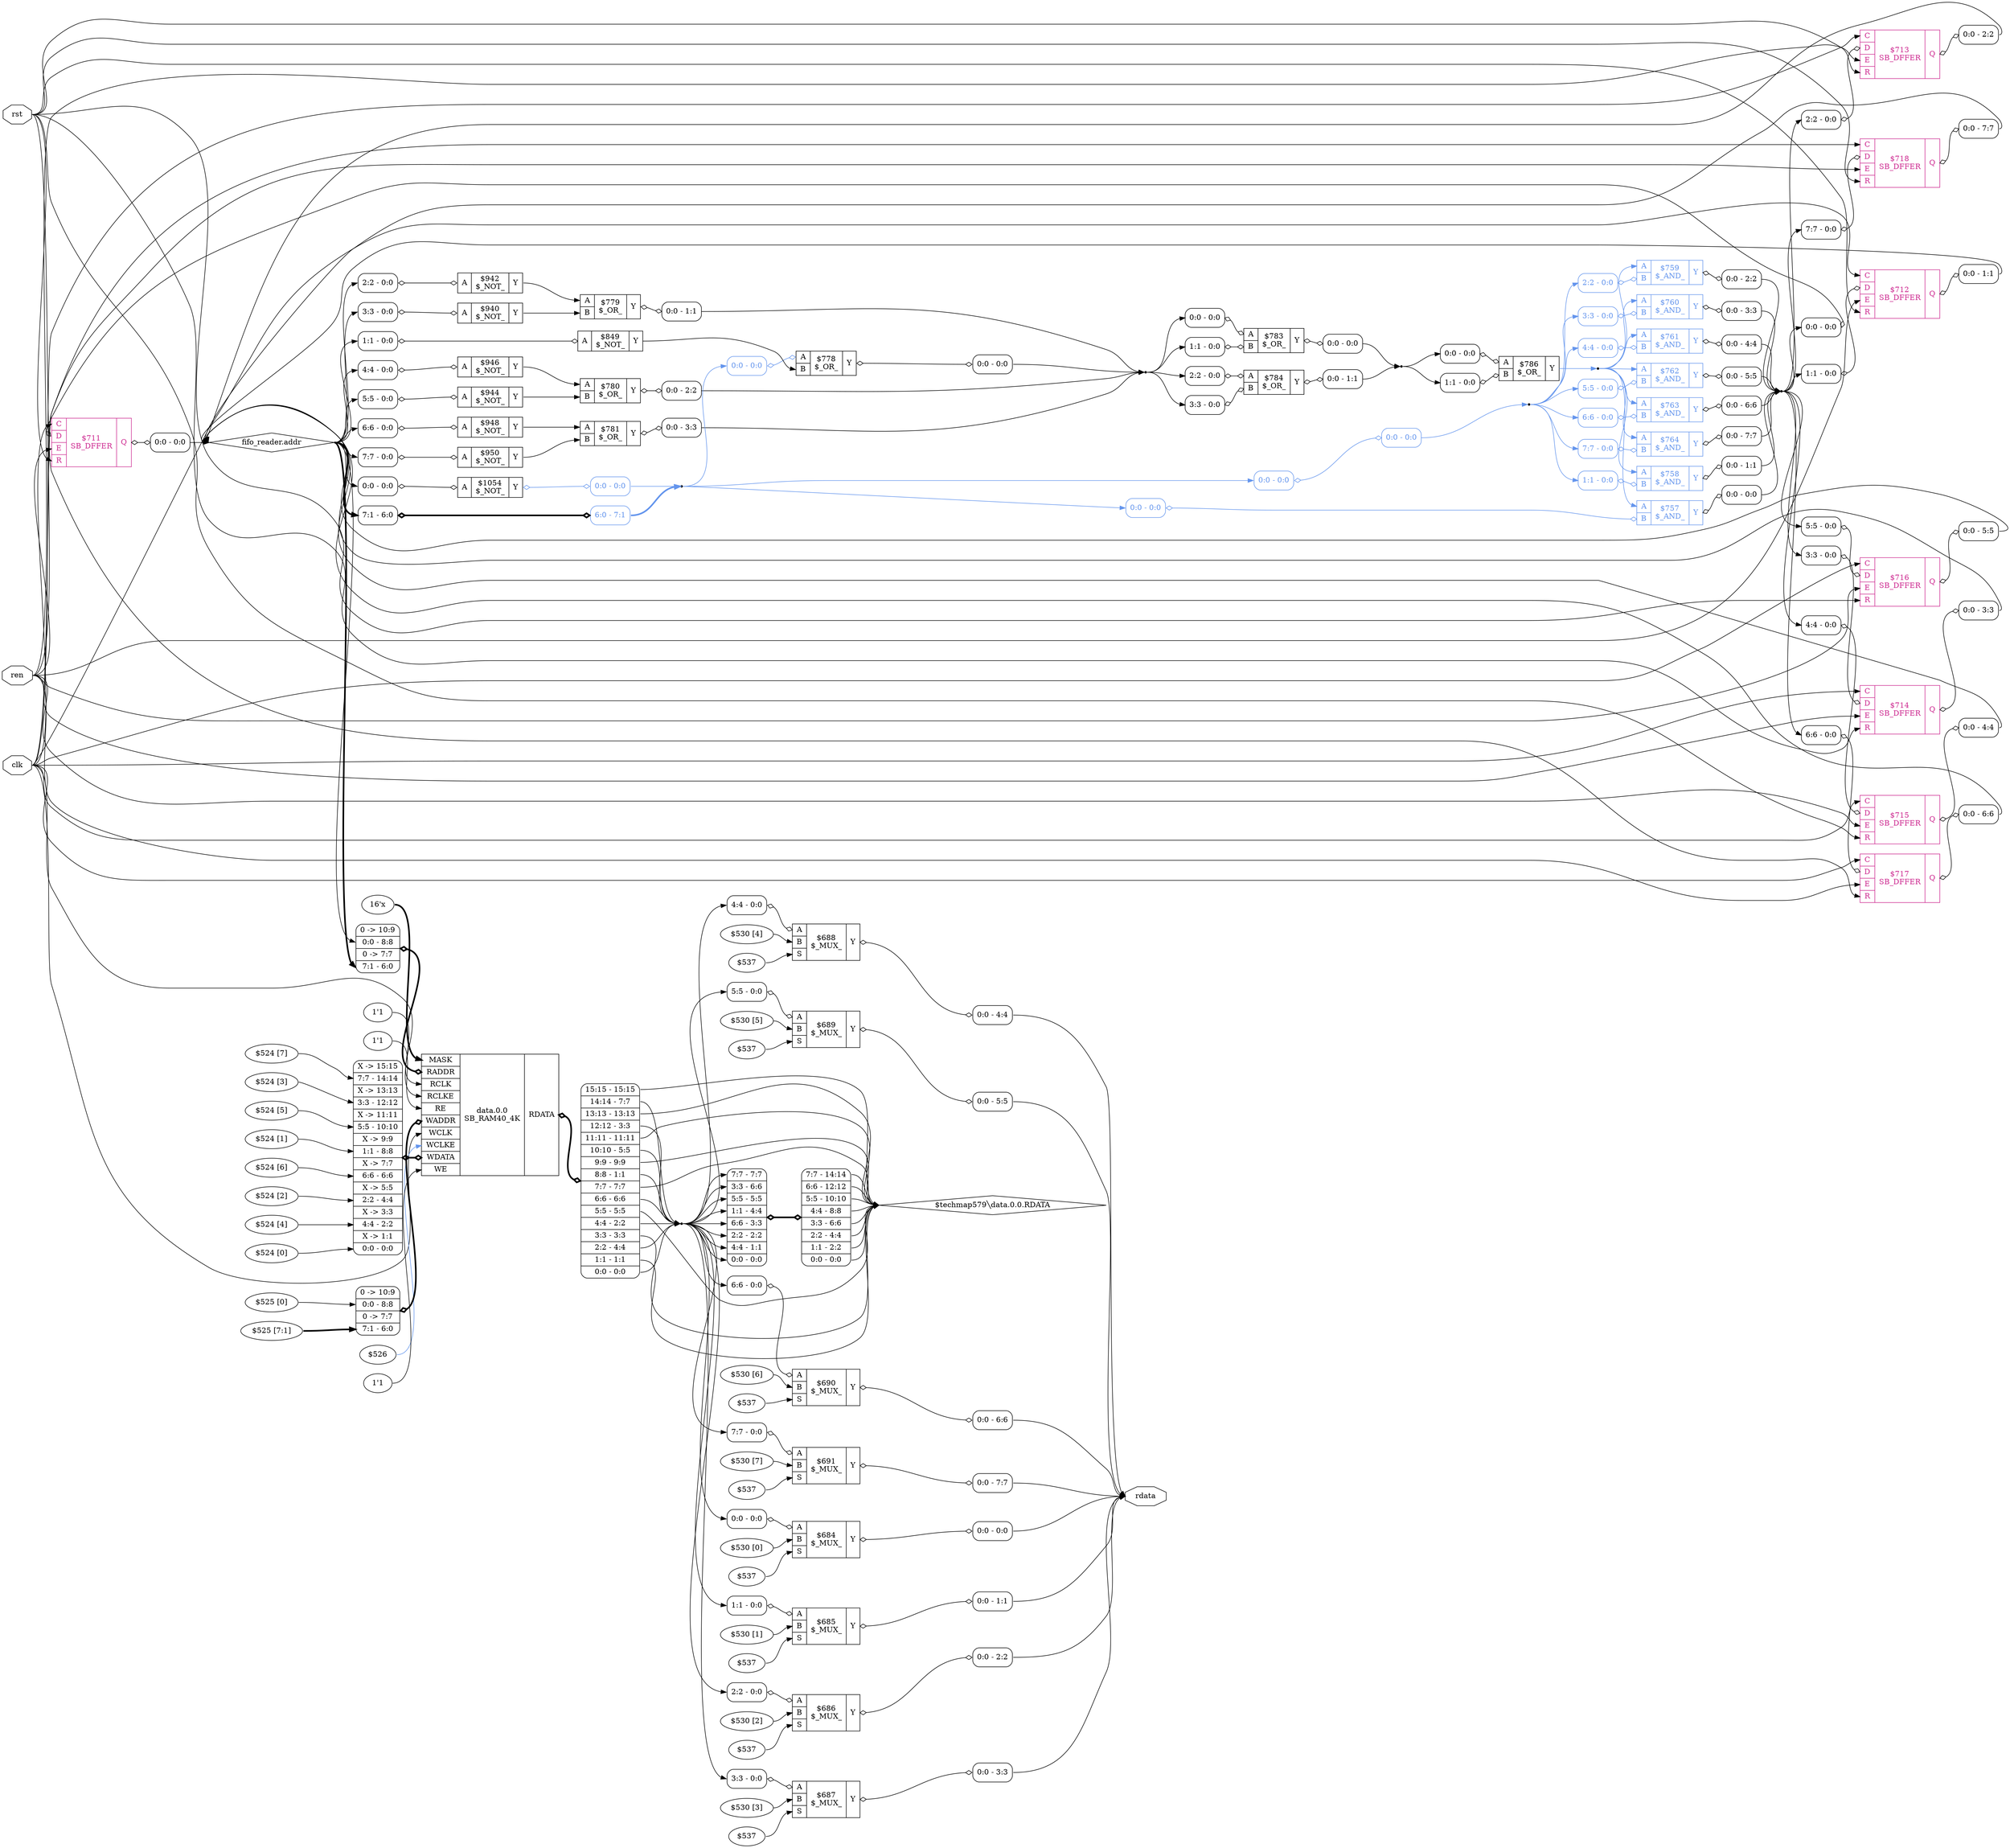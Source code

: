 digraph "fifo" {
rankdir="LR";
remincross=true;
n16 [ shape=octagon, label="clk", color="black", fontcolor="black" ];
n17 [ shape=diamond, label="fifo_reader.addr", color="black", fontcolor="black" ];
n18 [ shape=octagon, label="rdata", color="black", fontcolor="black" ];
n19 [ shape=octagon, label="ren", color="black", fontcolor="black" ];
n20 [ shape=octagon, label="rst", color="black", fontcolor="black" ];
c26 [ shape=record, label="{{<p21> C|<p22> D|<p23> E|<p24> R}|$711\nSB_DFFER|{<p25> Q}}", color="maroon3", fontcolor="maroon3" ];
x0 [ shape=record, style=rounded, label="<s0> 0:0 - 0:0 ", color="black", fontcolor="black" ];
x0:e -> c26:p22:w [arrowhead=odiamond, arrowtail=odiamond, dir=both, color="black", fontcolor="black", label=""];
x1 [ shape=record, style=rounded, label="<s0> 0:0 - 0:0 ", color="black", fontcolor="black" ];
c26:p25:e -> x1:w [arrowhead=odiamond, arrowtail=odiamond, dir=both, color="black", fontcolor="black", label=""];
c27 [ shape=record, label="{{<p21> C|<p22> D|<p23> E|<p24> R}|$712\nSB_DFFER|{<p25> Q}}", color="maroon3", fontcolor="maroon3" ];
x2 [ shape=record, style=rounded, label="<s0> 1:1 - 0:0 ", color="black", fontcolor="black" ];
x2:e -> c27:p22:w [arrowhead=odiamond, arrowtail=odiamond, dir=both, color="black", fontcolor="black", label=""];
x3 [ shape=record, style=rounded, label="<s0> 0:0 - 1:1 ", color="black", fontcolor="black" ];
c27:p25:e -> x3:w [arrowhead=odiamond, arrowtail=odiamond, dir=both, color="black", fontcolor="black", label=""];
c28 [ shape=record, label="{{<p21> C|<p22> D|<p23> E|<p24> R}|$713\nSB_DFFER|{<p25> Q}}", color="maroon3", fontcolor="maroon3" ];
x4 [ shape=record, style=rounded, label="<s0> 2:2 - 0:0 ", color="black", fontcolor="black" ];
x4:e -> c28:p22:w [arrowhead=odiamond, arrowtail=odiamond, dir=both, color="black", fontcolor="black", label=""];
x5 [ shape=record, style=rounded, label="<s0> 0:0 - 2:2 ", color="black", fontcolor="black" ];
c28:p25:e -> x5:w [arrowhead=odiamond, arrowtail=odiamond, dir=both, color="black", fontcolor="black", label=""];
c29 [ shape=record, label="{{<p21> C|<p22> D|<p23> E|<p24> R}|$714\nSB_DFFER|{<p25> Q}}", color="maroon3", fontcolor="maroon3" ];
x6 [ shape=record, style=rounded, label="<s0> 3:3 - 0:0 ", color="black", fontcolor="black" ];
x6:e -> c29:p22:w [arrowhead=odiamond, arrowtail=odiamond, dir=both, color="black", fontcolor="black", label=""];
x7 [ shape=record, style=rounded, label="<s0> 0:0 - 3:3 ", color="black", fontcolor="black" ];
c29:p25:e -> x7:w [arrowhead=odiamond, arrowtail=odiamond, dir=both, color="black", fontcolor="black", label=""];
c30 [ shape=record, label="{{<p21> C|<p22> D|<p23> E|<p24> R}|$715\nSB_DFFER|{<p25> Q}}", color="maroon3", fontcolor="maroon3" ];
x8 [ shape=record, style=rounded, label="<s0> 4:4 - 0:0 ", color="black", fontcolor="black" ];
x8:e -> c30:p22:w [arrowhead=odiamond, arrowtail=odiamond, dir=both, color="black", fontcolor="black", label=""];
x9 [ shape=record, style=rounded, label="<s0> 0:0 - 4:4 ", color="black", fontcolor="black" ];
c30:p25:e -> x9:w [arrowhead=odiamond, arrowtail=odiamond, dir=both, color="black", fontcolor="black", label=""];
c31 [ shape=record, label="{{<p21> C|<p22> D|<p23> E|<p24> R}|$716\nSB_DFFER|{<p25> Q}}", color="maroon3", fontcolor="maroon3" ];
x10 [ shape=record, style=rounded, label="<s0> 5:5 - 0:0 ", color="black", fontcolor="black" ];
x10:e -> c31:p22:w [arrowhead=odiamond, arrowtail=odiamond, dir=both, color="black", fontcolor="black", label=""];
x11 [ shape=record, style=rounded, label="<s0> 0:0 - 5:5 ", color="black", fontcolor="black" ];
c31:p25:e -> x11:w [arrowhead=odiamond, arrowtail=odiamond, dir=both, color="black", fontcolor="black", label=""];
c32 [ shape=record, label="{{<p21> C|<p22> D|<p23> E|<p24> R}|$717\nSB_DFFER|{<p25> Q}}", color="maroon3", fontcolor="maroon3" ];
x12 [ shape=record, style=rounded, label="<s0> 6:6 - 0:0 ", color="black", fontcolor="black" ];
x12:e -> c32:p22:w [arrowhead=odiamond, arrowtail=odiamond, dir=both, color="black", fontcolor="black", label=""];
x13 [ shape=record, style=rounded, label="<s0> 0:0 - 6:6 ", color="black", fontcolor="black" ];
c32:p25:e -> x13:w [arrowhead=odiamond, arrowtail=odiamond, dir=both, color="black", fontcolor="black", label=""];
c33 [ shape=record, label="{{<p21> C|<p22> D|<p23> E|<p24> R}|$718\nSB_DFFER|{<p25> Q}}", color="maroon3", fontcolor="maroon3" ];
x14 [ shape=record, style=rounded, label="<s0> 7:7 - 0:0 ", color="black", fontcolor="black" ];
x14:e -> c33:p22:w [arrowhead=odiamond, arrowtail=odiamond, dir=both, color="black", fontcolor="black", label=""];
x15 [ shape=record, style=rounded, label="<s0> 0:0 - 7:7 ", color="black", fontcolor="black" ];
c33:p25:e -> x15:w [arrowhead=odiamond, arrowtail=odiamond, dir=both, color="black", fontcolor="black", label=""];
c36 [ shape=record, label="{{<p34> A}|$940\n$_NOT_|{<p35> Y}}",  ];
x16 [ shape=record, style=rounded, label="<s0> 3:3 - 0:0 ", color="black", fontcolor="black" ];
x16:e -> c36:p34:w [arrowhead=odiamond, arrowtail=odiamond, dir=both, color="black", fontcolor="black", label=""];
c37 [ shape=record, label="{{<p34> A}|$942\n$_NOT_|{<p35> Y}}",  ];
x17 [ shape=record, style=rounded, label="<s0> 2:2 - 0:0 ", color="black", fontcolor="black" ];
x17:e -> c37:p34:w [arrowhead=odiamond, arrowtail=odiamond, dir=both, color="black", fontcolor="black", label=""];
c38 [ shape=record, label="{{<p34> A}|$944\n$_NOT_|{<p35> Y}}",  ];
x18 [ shape=record, style=rounded, label="<s0> 5:5 - 0:0 ", color="black", fontcolor="black" ];
x18:e -> c38:p34:w [arrowhead=odiamond, arrowtail=odiamond, dir=both, color="black", fontcolor="black", label=""];
c39 [ shape=record, label="{{<p34> A}|$946\n$_NOT_|{<p35> Y}}",  ];
x19 [ shape=record, style=rounded, label="<s0> 4:4 - 0:0 ", color="black", fontcolor="black" ];
x19:e -> c39:p34:w [arrowhead=odiamond, arrowtail=odiamond, dir=both, color="black", fontcolor="black", label=""];
c40 [ shape=record, label="{{<p34> A}|$948\n$_NOT_|{<p35> Y}}",  ];
x20 [ shape=record, style=rounded, label="<s0> 6:6 - 0:0 ", color="black", fontcolor="black" ];
x20:e -> c40:p34:w [arrowhead=odiamond, arrowtail=odiamond, dir=both, color="black", fontcolor="black", label=""];
c41 [ shape=record, label="{{<p34> A}|$950\n$_NOT_|{<p35> Y}}",  ];
x21 [ shape=record, style=rounded, label="<s0> 7:7 - 0:0 ", color="black", fontcolor="black" ];
x21:e -> c41:p34:w [arrowhead=odiamond, arrowtail=odiamond, dir=both, color="black", fontcolor="black", label=""];
c43 [ shape=record, label="{{<p34> A|<p42> B}|$778\n$_OR_|{<p35> Y}}",  ];
x22 [ shape=record, style=rounded, label="<s0> 0:0 - 0:0 ", color="cornflowerblue", fontcolor="cornflowerblue" ];
x22:e -> c43:p34:w [arrowhead=odiamond, arrowtail=odiamond, dir=both, color="cornflowerblue", fontcolor="cornflowerblue", label=""];
x23 [ shape=record, style=rounded, label="<s0> 0:0 - 0:0 ", color="black", fontcolor="black" ];
c43:p35:e -> x23:w [arrowhead=odiamond, arrowtail=odiamond, dir=both, color="black", fontcolor="black", label=""];
c44 [ shape=record, label="{{<p34> A|<p42> B}|$779\n$_OR_|{<p35> Y}}",  ];
x24 [ shape=record, style=rounded, label="<s0> 0:0 - 1:1 ", color="black", fontcolor="black" ];
c44:p35:e -> x24:w [arrowhead=odiamond, arrowtail=odiamond, dir=both, color="black", fontcolor="black", label=""];
c45 [ shape=record, label="{{<p34> A|<p42> B}|$780\n$_OR_|{<p35> Y}}",  ];
x25 [ shape=record, style=rounded, label="<s0> 0:0 - 2:2 ", color="black", fontcolor="black" ];
c45:p35:e -> x25:w [arrowhead=odiamond, arrowtail=odiamond, dir=both, color="black", fontcolor="black", label=""];
c46 [ shape=record, label="{{<p34> A|<p42> B}|$781\n$_OR_|{<p35> Y}}",  ];
x26 [ shape=record, style=rounded, label="<s0> 0:0 - 3:3 ", color="black", fontcolor="black" ];
c46:p35:e -> x26:w [arrowhead=odiamond, arrowtail=odiamond, dir=both, color="black", fontcolor="black", label=""];
c47 [ shape=record, label="{{<p34> A|<p42> B}|$783\n$_OR_|{<p35> Y}}",  ];
x27 [ shape=record, style=rounded, label="<s0> 0:0 - 0:0 ", color="black", fontcolor="black" ];
x27:e -> c47:p34:w [arrowhead=odiamond, arrowtail=odiamond, dir=both, color="black", fontcolor="black", label=""];
x28 [ shape=record, style=rounded, label="<s0> 1:1 - 0:0 ", color="black", fontcolor="black" ];
x28:e -> c47:p42:w [arrowhead=odiamond, arrowtail=odiamond, dir=both, color="black", fontcolor="black", label=""];
x29 [ shape=record, style=rounded, label="<s0> 0:0 - 0:0 ", color="black", fontcolor="black" ];
c47:p35:e -> x29:w [arrowhead=odiamond, arrowtail=odiamond, dir=both, color="black", fontcolor="black", label=""];
c48 [ shape=record, label="{{<p34> A|<p42> B}|$784\n$_OR_|{<p35> Y}}",  ];
x30 [ shape=record, style=rounded, label="<s0> 2:2 - 0:0 ", color="black", fontcolor="black" ];
x30:e -> c48:p34:w [arrowhead=odiamond, arrowtail=odiamond, dir=both, color="black", fontcolor="black", label=""];
x31 [ shape=record, style=rounded, label="<s0> 3:3 - 0:0 ", color="black", fontcolor="black" ];
x31:e -> c48:p42:w [arrowhead=odiamond, arrowtail=odiamond, dir=both, color="black", fontcolor="black", label=""];
x32 [ shape=record, style=rounded, label="<s0> 0:0 - 1:1 ", color="black", fontcolor="black" ];
c48:p35:e -> x32:w [arrowhead=odiamond, arrowtail=odiamond, dir=both, color="black", fontcolor="black", label=""];
c49 [ shape=record, label="{{<p34> A|<p42> B}|$786\n$_OR_|{<p35> Y}}",  ];
x33 [ shape=record, style=rounded, label="<s0> 0:0 - 0:0 ", color="black", fontcolor="black" ];
x33:e -> c49:p34:w [arrowhead=odiamond, arrowtail=odiamond, dir=both, color="black", fontcolor="black", label=""];
x34 [ shape=record, style=rounded, label="<s0> 1:1 - 0:0 ", color="black", fontcolor="black" ];
x34:e -> c49:p42:w [arrowhead=odiamond, arrowtail=odiamond, dir=both, color="black", fontcolor="black", label=""];
v36 [ label="$530 [0]" ];
v37 [ label="$537" ];
c51 [ shape=record, label="{{<p34> A|<p42> B|<p50> S}|$684\n$_MUX_|{<p35> Y}}",  ];
x35 [ shape=record, style=rounded, label="<s0> 0:0 - 0:0 ", color="black", fontcolor="black" ];
x35:e -> c51:p34:w [arrowhead=odiamond, arrowtail=odiamond, dir=both, color="black", fontcolor="black", label=""];
x38 [ shape=record, style=rounded, label="<s0> 0:0 - 0:0 ", color="black", fontcolor="black" ];
c51:p35:e -> x38:w [arrowhead=odiamond, arrowtail=odiamond, dir=both, color="black", fontcolor="black", label=""];
v40 [ label="$530 [1]" ];
v41 [ label="$537" ];
c52 [ shape=record, label="{{<p34> A|<p42> B|<p50> S}|$685\n$_MUX_|{<p35> Y}}",  ];
x39 [ shape=record, style=rounded, label="<s0> 1:1 - 0:0 ", color="black", fontcolor="black" ];
x39:e -> c52:p34:w [arrowhead=odiamond, arrowtail=odiamond, dir=both, color="black", fontcolor="black", label=""];
x42 [ shape=record, style=rounded, label="<s0> 0:0 - 1:1 ", color="black", fontcolor="black" ];
c52:p35:e -> x42:w [arrowhead=odiamond, arrowtail=odiamond, dir=both, color="black", fontcolor="black", label=""];
v44 [ label="$530 [2]" ];
v45 [ label="$537" ];
c53 [ shape=record, label="{{<p34> A|<p42> B|<p50> S}|$686\n$_MUX_|{<p35> Y}}",  ];
x43 [ shape=record, style=rounded, label="<s0> 2:2 - 0:0 ", color="black", fontcolor="black" ];
x43:e -> c53:p34:w [arrowhead=odiamond, arrowtail=odiamond, dir=both, color="black", fontcolor="black", label=""];
x46 [ shape=record, style=rounded, label="<s0> 0:0 - 2:2 ", color="black", fontcolor="black" ];
c53:p35:e -> x46:w [arrowhead=odiamond, arrowtail=odiamond, dir=both, color="black", fontcolor="black", label=""];
v48 [ label="$530 [3]" ];
v49 [ label="$537" ];
c54 [ shape=record, label="{{<p34> A|<p42> B|<p50> S}|$687\n$_MUX_|{<p35> Y}}",  ];
x47 [ shape=record, style=rounded, label="<s0> 3:3 - 0:0 ", color="black", fontcolor="black" ];
x47:e -> c54:p34:w [arrowhead=odiamond, arrowtail=odiamond, dir=both, color="black", fontcolor="black", label=""];
x50 [ shape=record, style=rounded, label="<s0> 0:0 - 3:3 ", color="black", fontcolor="black" ];
c54:p35:e -> x50:w [arrowhead=odiamond, arrowtail=odiamond, dir=both, color="black", fontcolor="black", label=""];
v52 [ label="$530 [4]" ];
v53 [ label="$537" ];
c55 [ shape=record, label="{{<p34> A|<p42> B|<p50> S}|$688\n$_MUX_|{<p35> Y}}",  ];
x51 [ shape=record, style=rounded, label="<s0> 4:4 - 0:0 ", color="black", fontcolor="black" ];
x51:e -> c55:p34:w [arrowhead=odiamond, arrowtail=odiamond, dir=both, color="black", fontcolor="black", label=""];
x54 [ shape=record, style=rounded, label="<s0> 0:0 - 4:4 ", color="black", fontcolor="black" ];
c55:p35:e -> x54:w [arrowhead=odiamond, arrowtail=odiamond, dir=both, color="black", fontcolor="black", label=""];
v56 [ label="$530 [5]" ];
v57 [ label="$537" ];
c56 [ shape=record, label="{{<p34> A|<p42> B|<p50> S}|$689\n$_MUX_|{<p35> Y}}",  ];
x55 [ shape=record, style=rounded, label="<s0> 5:5 - 0:0 ", color="black", fontcolor="black" ];
x55:e -> c56:p34:w [arrowhead=odiamond, arrowtail=odiamond, dir=both, color="black", fontcolor="black", label=""];
x58 [ shape=record, style=rounded, label="<s0> 0:0 - 5:5 ", color="black", fontcolor="black" ];
c56:p35:e -> x58:w [arrowhead=odiamond, arrowtail=odiamond, dir=both, color="black", fontcolor="black", label=""];
v60 [ label="$530 [6]" ];
v61 [ label="$537" ];
c57 [ shape=record, label="{{<p34> A|<p42> B|<p50> S}|$690\n$_MUX_|{<p35> Y}}",  ];
x59 [ shape=record, style=rounded, label="<s0> 6:6 - 0:0 ", color="black", fontcolor="black" ];
x59:e -> c57:p34:w [arrowhead=odiamond, arrowtail=odiamond, dir=both, color="black", fontcolor="black", label=""];
x62 [ shape=record, style=rounded, label="<s0> 0:0 - 6:6 ", color="black", fontcolor="black" ];
c57:p35:e -> x62:w [arrowhead=odiamond, arrowtail=odiamond, dir=both, color="black", fontcolor="black", label=""];
v64 [ label="$530 [7]" ];
v65 [ label="$537" ];
c58 [ shape=record, label="{{<p34> A|<p42> B|<p50> S}|$691\n$_MUX_|{<p35> Y}}",  ];
x63 [ shape=record, style=rounded, label="<s0> 7:7 - 0:0 ", color="black", fontcolor="black" ];
x63:e -> c58:p34:w [arrowhead=odiamond, arrowtail=odiamond, dir=both, color="black", fontcolor="black", label=""];
x66 [ shape=record, style=rounded, label="<s0> 0:0 - 7:7 ", color="black", fontcolor="black" ];
c58:p35:e -> x66:w [arrowhead=odiamond, arrowtail=odiamond, dir=both, color="black", fontcolor="black", label=""];
c59 [ shape=record, label="{{<p34> A|<p42> B}|$757\n$_AND_|{<p35> Y}}", color="cornflowerblue", fontcolor="cornflowerblue" ];
x67 [ shape=record, style=rounded, label="<s0> 0:0 - 0:0 ", color="cornflowerblue", fontcolor="cornflowerblue" ];
x67:e -> c59:p42:w [arrowhead=odiamond, arrowtail=odiamond, dir=both, color="cornflowerblue", fontcolor="cornflowerblue", label=""];
x68 [ shape=record, style=rounded, label="<s0> 0:0 - 0:0 ", color="black", fontcolor="black" ];
c59:p35:e -> x68:w [arrowhead=odiamond, arrowtail=odiamond, dir=both, color="black", fontcolor="black", label=""];
c60 [ shape=record, label="{{<p34> A|<p42> B}|$758\n$_AND_|{<p35> Y}}", color="cornflowerblue", fontcolor="cornflowerblue" ];
x69 [ shape=record, style=rounded, label="<s0> 1:1 - 0:0 ", color="cornflowerblue", fontcolor="cornflowerblue" ];
x69:e -> c60:p42:w [arrowhead=odiamond, arrowtail=odiamond, dir=both, color="cornflowerblue", fontcolor="cornflowerblue", label=""];
x70 [ shape=record, style=rounded, label="<s0> 0:0 - 1:1 ", color="black", fontcolor="black" ];
c60:p35:e -> x70:w [arrowhead=odiamond, arrowtail=odiamond, dir=both, color="black", fontcolor="black", label=""];
c61 [ shape=record, label="{{<p34> A|<p42> B}|$759\n$_AND_|{<p35> Y}}", color="cornflowerblue", fontcolor="cornflowerblue" ];
x71 [ shape=record, style=rounded, label="<s0> 2:2 - 0:0 ", color="cornflowerblue", fontcolor="cornflowerblue" ];
x71:e -> c61:p42:w [arrowhead=odiamond, arrowtail=odiamond, dir=both, color="cornflowerblue", fontcolor="cornflowerblue", label=""];
x72 [ shape=record, style=rounded, label="<s0> 0:0 - 2:2 ", color="black", fontcolor="black" ];
c61:p35:e -> x72:w [arrowhead=odiamond, arrowtail=odiamond, dir=both, color="black", fontcolor="black", label=""];
c62 [ shape=record, label="{{<p34> A|<p42> B}|$760\n$_AND_|{<p35> Y}}", color="cornflowerblue", fontcolor="cornflowerblue" ];
x73 [ shape=record, style=rounded, label="<s0> 3:3 - 0:0 ", color="cornflowerblue", fontcolor="cornflowerblue" ];
x73:e -> c62:p42:w [arrowhead=odiamond, arrowtail=odiamond, dir=both, color="cornflowerblue", fontcolor="cornflowerblue", label=""];
x74 [ shape=record, style=rounded, label="<s0> 0:0 - 3:3 ", color="black", fontcolor="black" ];
c62:p35:e -> x74:w [arrowhead=odiamond, arrowtail=odiamond, dir=both, color="black", fontcolor="black", label=""];
c63 [ shape=record, label="{{<p34> A|<p42> B}|$761\n$_AND_|{<p35> Y}}", color="cornflowerblue", fontcolor="cornflowerblue" ];
x75 [ shape=record, style=rounded, label="<s0> 4:4 - 0:0 ", color="cornflowerblue", fontcolor="cornflowerblue" ];
x75:e -> c63:p42:w [arrowhead=odiamond, arrowtail=odiamond, dir=both, color="cornflowerblue", fontcolor="cornflowerblue", label=""];
x76 [ shape=record, style=rounded, label="<s0> 0:0 - 4:4 ", color="black", fontcolor="black" ];
c63:p35:e -> x76:w [arrowhead=odiamond, arrowtail=odiamond, dir=both, color="black", fontcolor="black", label=""];
c64 [ shape=record, label="{{<p34> A|<p42> B}|$762\n$_AND_|{<p35> Y}}", color="cornflowerblue", fontcolor="cornflowerblue" ];
x77 [ shape=record, style=rounded, label="<s0> 5:5 - 0:0 ", color="cornflowerblue", fontcolor="cornflowerblue" ];
x77:e -> c64:p42:w [arrowhead=odiamond, arrowtail=odiamond, dir=both, color="cornflowerblue", fontcolor="cornflowerblue", label=""];
x78 [ shape=record, style=rounded, label="<s0> 0:0 - 5:5 ", color="black", fontcolor="black" ];
c64:p35:e -> x78:w [arrowhead=odiamond, arrowtail=odiamond, dir=both, color="black", fontcolor="black", label=""];
c65 [ shape=record, label="{{<p34> A|<p42> B}|$763\n$_AND_|{<p35> Y}}", color="cornflowerblue", fontcolor="cornflowerblue" ];
x79 [ shape=record, style=rounded, label="<s0> 6:6 - 0:0 ", color="cornflowerblue", fontcolor="cornflowerblue" ];
x79:e -> c65:p42:w [arrowhead=odiamond, arrowtail=odiamond, dir=both, color="cornflowerblue", fontcolor="cornflowerblue", label=""];
x80 [ shape=record, style=rounded, label="<s0> 0:0 - 6:6 ", color="black", fontcolor="black" ];
c65:p35:e -> x80:w [arrowhead=odiamond, arrowtail=odiamond, dir=both, color="black", fontcolor="black", label=""];
c66 [ shape=record, label="{{<p34> A|<p42> B}|$764\n$_AND_|{<p35> Y}}", color="cornflowerblue", fontcolor="cornflowerblue" ];
x81 [ shape=record, style=rounded, label="<s0> 7:7 - 0:0 ", color="cornflowerblue", fontcolor="cornflowerblue" ];
x81:e -> c66:p42:w [arrowhead=odiamond, arrowtail=odiamond, dir=both, color="cornflowerblue", fontcolor="cornflowerblue", label=""];
x82 [ shape=record, style=rounded, label="<s0> 0:0 - 7:7 ", color="black", fontcolor="black" ];
c66:p35:e -> x82:w [arrowhead=odiamond, arrowtail=odiamond, dir=both, color="black", fontcolor="black", label=""];
c67 [ shape=record, label="{{<p34> A}|$1054\n$_NOT_|{<p35> Y}}",  ];
x83 [ shape=record, style=rounded, label="<s0> 0:0 - 0:0 ", color="black", fontcolor="black" ];
x83:e -> c67:p34:w [arrowhead=odiamond, arrowtail=odiamond, dir=both, color="black", fontcolor="black", label=""];
x84 [ shape=record, style=rounded, label="<s0> 0:0 - 0:0 ", color="cornflowerblue", fontcolor="cornflowerblue" ];
c67:p35:e -> x84:w [arrowhead=odiamond, arrowtail=odiamond, dir=both, color="cornflowerblue", fontcolor="cornflowerblue", label=""];
c68 [ shape=record, label="{{<p34> A}|$849\n$_NOT_|{<p35> Y}}",  ];
x85 [ shape=record, style=rounded, label="<s0> 1:1 - 0:0 ", color="black", fontcolor="black" ];
x85:e -> c68:p34:w [arrowhead=odiamond, arrowtail=odiamond, dir=both, color="black", fontcolor="black", label=""];
v86 [ label="16'x" ];
v88 [ label="1'1" ];
v90 [ label="1'1" ];
v92 [ label="$525 [0]" ];
v93 [ label="$525 [7:1]" ];
v94 [ label="$526" ];
v96 [ label="$524 [7]" ];
v97 [ label="$524 [3]" ];
v98 [ label="$524 [5]" ];
v99 [ label="$524 [1]" ];
v100 [ label="$524 [6]" ];
v101 [ label="$524 [2]" ];
v102 [ label="$524 [4]" ];
v103 [ label="$524 [0]" ];
v104 [ label="1'1" ];
c80 [ shape=record, label="{{<p69> MASK|<p70> RADDR|<p71> RCLK|<p72> RCLKE|<p73> RE|<p74> WADDR|<p75> WCLK|<p76> WCLKE|<p77> WDATA|<p78> WE}|data.0.0\nSB_RAM40_4K|{<p79> RDATA}}",  ];
x87 [ shape=record, style=rounded, label="0 -&gt; 10:9 |<s2> 0:0 - 8:8 |0 -&gt; 7:7 |<s0> 7:1 - 6:0 ", color="black", fontcolor="black" ];
x87:e -> c80:p70:w [arrowhead=odiamond, arrowtail=odiamond, dir=both, color="black", fontcolor="black", style="setlinewidth(3)", label=""];
x89 [ shape=record, style=rounded, label="<s15> 15:15 - 15:15 |<s14> 14:14 - 7:7 |<s13> 13:13 - 13:13 |<s12> 12:12 - 3:3 |<s11> 11:11 - 11:11 |<s10> 10:10 - 5:5 |<s9> 9:9 - 9:9 |<s8> 8:8 - 1:1 |<s7> 7:7 - 7:7 |<s6> 6:6 - 6:6 |<s5> 5:5 - 5:5 |<s4> 4:4 - 2:2 |<s3> 3:3 - 3:3 |<s2> 2:2 - 4:4 |<s1> 1:1 - 1:1 |<s0> 0:0 - 0:0 ", color="black", fontcolor="black" ];
c80:p79:e -> x89:w [arrowhead=odiamond, arrowtail=odiamond, dir=both, color="black", fontcolor="black", style="setlinewidth(3)", label=""];
x91 [ shape=record, style=rounded, label="0 -&gt; 10:9 |<s2> 0:0 - 8:8 |0 -&gt; 7:7 |<s0> 7:1 - 6:0 ", color="black", fontcolor="black" ];
x91:e -> c80:p74:w [arrowhead=odiamond, arrowtail=odiamond, dir=both, color="black", fontcolor="black", style="setlinewidth(3)", label=""];
x95 [ shape=record, style=rounded, label="X -&gt; 15:15 |<s14> 7:7 - 14:14 |X -&gt; 13:13 |<s12> 3:3 - 12:12 |X -&gt; 11:11 |<s10> 5:5 - 10:10 |X -&gt; 9:9 |<s8> 1:1 - 8:8 |X -&gt; 7:7 |<s6> 6:6 - 6:6 |X -&gt; 5:5 |<s4> 2:2 - 4:4 |X -&gt; 3:3 |<s2> 4:4 - 2:2 |X -&gt; 1:1 |<s0> 0:0 - 0:0 ", color="black", fontcolor="black" ];
x95:e -> c80:p77:w [arrowhead=odiamond, arrowtail=odiamond, dir=both, color="black", fontcolor="black", style="setlinewidth(3)", label=""];
x105 [ shape=record, style=rounded, label="<s0> 7:1 - 6:0 ", color="black", fontcolor="black" ];
x106 [ shape=record, style=rounded, label="<s0> 6:0 - 7:1 ", color="cornflowerblue", fontcolor="cornflowerblue" ];
x105:e -> x106:w [arrowhead=odiamond, arrowtail=odiamond, dir=both, color="black", fontcolor="black", style="setlinewidth(3)", label=""];
x107 [ shape=record, style=rounded, label="<s0> 0:0 - 0:0 ", color="cornflowerblue", fontcolor="cornflowerblue" ];
x108 [ shape=record, style=rounded, label="<s0> 0:0 - 0:0 ", color="cornflowerblue", fontcolor="cornflowerblue" ];
x107:e -> x108:w [arrowhead=odiamond, arrowtail=odiamond, dir=both, color="cornflowerblue", fontcolor="cornflowerblue", label=""];
x109 [ shape=record, style=rounded, label="<s7> 7:7 - 7:7 |<s6> 3:3 - 6:6 |<s5> 5:5 - 5:5 |<s4> 1:1 - 4:4 |<s3> 6:6 - 3:3 |<s2> 2:2 - 2:2 |<s1> 4:4 - 1:1 |<s0> 0:0 - 0:0 ", color="black", fontcolor="black" ];
x110 [ shape=record, style=rounded, label="<s7> 7:7 - 14:14 |<s6> 6:6 - 12:12 |<s5> 5:5 - 10:10 |<s4> 4:4 - 8:8 |<s3> 3:3 - 6:6 |<s2> 2:2 - 4:4 |<s1> 1:1 - 2:2 |<s0> 0:0 - 0:0 ", color="black", fontcolor="black" ];
x109:e -> x110:w [arrowhead=odiamond, arrowtail=odiamond, dir=both, color="black", fontcolor="black", style="setlinewidth(3)", label=""];
n1 [ shape=point ];
x106:s0:e -> n1:w [color="cornflowerblue", fontcolor="cornflowerblue", style="setlinewidth(3)", label=""];
x84:s0:e -> n1:w [color="cornflowerblue", fontcolor="cornflowerblue", label=""];
n1:e -> x107:s0:w [color="cornflowerblue", fontcolor="cornflowerblue", label=""];
n1:e -> x22:s0:w [color="cornflowerblue", fontcolor="cornflowerblue", label=""];
n1:e -> x67:s0:w [color="cornflowerblue", fontcolor="cornflowerblue", label=""];
c41:p35:e -> c46:p42:w [color="black", fontcolor="black", label=""];
n11 [ shape=point ];
x23:s0:e -> n11:w [color="black", fontcolor="black", label=""];
x24:s0:e -> n11:w [color="black", fontcolor="black", label=""];
x25:s0:e -> n11:w [color="black", fontcolor="black", label=""];
x26:s0:e -> n11:w [color="black", fontcolor="black", label=""];
n11:e -> x27:s0:w [color="black", fontcolor="black", label=""];
n11:e -> x28:s0:w [color="black", fontcolor="black", label=""];
n11:e -> x30:s0:w [color="black", fontcolor="black", label=""];
n11:e -> x31:s0:w [color="black", fontcolor="black", label=""];
n12 [ shape=point ];
x29:s0:e -> n12:w [color="black", fontcolor="black", label=""];
x32:s0:e -> n12:w [color="black", fontcolor="black", label=""];
n12:e -> x33:s0:w [color="black", fontcolor="black", label=""];
n12:e -> x34:s0:w [color="black", fontcolor="black", label=""];
n13 [ shape=point ];
c49:p35:e -> n13:w [color="cornflowerblue", fontcolor="cornflowerblue", label=""];
n13:e -> c59:p34:w [color="cornflowerblue", fontcolor="cornflowerblue", label=""];
n13:e -> c60:p34:w [color="cornflowerblue", fontcolor="cornflowerblue", label=""];
n13:e -> c61:p34:w [color="cornflowerblue", fontcolor="cornflowerblue", label=""];
n13:e -> c62:p34:w [color="cornflowerblue", fontcolor="cornflowerblue", label=""];
n13:e -> c63:p34:w [color="cornflowerblue", fontcolor="cornflowerblue", label=""];
n13:e -> c64:p34:w [color="cornflowerblue", fontcolor="cornflowerblue", label=""];
n13:e -> c65:p34:w [color="cornflowerblue", fontcolor="cornflowerblue", label=""];
n13:e -> c66:p34:w [color="cornflowerblue", fontcolor="cornflowerblue", label=""];
n14 [ shape=point ];
x68:s0:e -> n14:w [color="black", fontcolor="black", label=""];
x70:s0:e -> n14:w [color="black", fontcolor="black", label=""];
x72:s0:e -> n14:w [color="black", fontcolor="black", label=""];
x74:s0:e -> n14:w [color="black", fontcolor="black", label=""];
x76:s0:e -> n14:w [color="black", fontcolor="black", label=""];
x78:s0:e -> n14:w [color="black", fontcolor="black", label=""];
x80:s0:e -> n14:w [color="black", fontcolor="black", label=""];
x82:s0:e -> n14:w [color="black", fontcolor="black", label=""];
n14:e -> x0:s0:w [color="black", fontcolor="black", label=""];
n14:e -> x10:s0:w [color="black", fontcolor="black", label=""];
n14:e -> x12:s0:w [color="black", fontcolor="black", label=""];
n14:e -> x14:s0:w [color="black", fontcolor="black", label=""];
n14:e -> x2:s0:w [color="black", fontcolor="black", label=""];
n14:e -> x4:s0:w [color="black", fontcolor="black", label=""];
n14:e -> x6:s0:w [color="black", fontcolor="black", label=""];
n14:e -> x8:s0:w [color="black", fontcolor="black", label=""];
n15 [ shape=diamond, label="$techmap579&#9586;data.0.0.RDATA" ];
x110:s0:e -> n15:w [color="black", fontcolor="black", label=""];
x110:s1:e -> n15:w [color="black", fontcolor="black", label=""];
x110:s2:e -> n15:w [color="black", fontcolor="black", label=""];
x110:s3:e -> n15:w [color="black", fontcolor="black", label=""];
x110:s4:e -> n15:w [color="black", fontcolor="black", label=""];
x110:s5:e -> n15:w [color="black", fontcolor="black", label=""];
x110:s6:e -> n15:w [color="black", fontcolor="black", label=""];
x110:s7:e -> n15:w [color="black", fontcolor="black", label=""];
x89:s1:e -> n15:w [color="black", fontcolor="black", label=""];
x89:s11:e -> n15:w [color="black", fontcolor="black", label=""];
x89:s13:e -> n15:w [color="black", fontcolor="black", label=""];
x89:s15:e -> n15:w [color="black", fontcolor="black", label=""];
x89:s3:e -> n15:w [color="black", fontcolor="black", label=""];
x89:s5:e -> n15:w [color="black", fontcolor="black", label=""];
x89:s7:e -> n15:w [color="black", fontcolor="black", label=""];
x89:s9:e -> n15:w [color="black", fontcolor="black", label=""];
n16:e -> c26:p21:w [color="black", fontcolor="black", label=""];
n16:e -> c27:p21:w [color="black", fontcolor="black", label=""];
n16:e -> c28:p21:w [color="black", fontcolor="black", label=""];
n16:e -> c29:p21:w [color="black", fontcolor="black", label=""];
n16:e -> c30:p21:w [color="black", fontcolor="black", label=""];
n16:e -> c31:p21:w [color="black", fontcolor="black", label=""];
n16:e -> c32:p21:w [color="black", fontcolor="black", label=""];
n16:e -> c33:p21:w [color="black", fontcolor="black", label=""];
n16:e -> c80:p71:w [color="black", fontcolor="black", label=""];
n16:e -> c80:p75:w [color="black", fontcolor="black", label=""];
x11:s0:e -> n17:w [color="black", fontcolor="black", label=""];
x13:s0:e -> n17:w [color="black", fontcolor="black", label=""];
x15:s0:e -> n17:w [color="black", fontcolor="black", label=""];
x1:s0:e -> n17:w [color="black", fontcolor="black", label=""];
x3:s0:e -> n17:w [color="black", fontcolor="black", label=""];
x5:s0:e -> n17:w [color="black", fontcolor="black", label=""];
x7:s0:e -> n17:w [color="black", fontcolor="black", label=""];
x9:s0:e -> n17:w [color="black", fontcolor="black", label=""];
n17:e -> x105:s0:w [color="black", fontcolor="black", style="setlinewidth(3)", label=""];
n17:e -> x16:s0:w [color="black", fontcolor="black", label=""];
n17:e -> x17:s0:w [color="black", fontcolor="black", label=""];
n17:e -> x18:s0:w [color="black", fontcolor="black", label=""];
n17:e -> x19:s0:w [color="black", fontcolor="black", label=""];
n17:e -> x20:s0:w [color="black", fontcolor="black", label=""];
n17:e -> x21:s0:w [color="black", fontcolor="black", label=""];
n17:e -> x83:s0:w [color="black", fontcolor="black", label=""];
n17:e -> x85:s0:w [color="black", fontcolor="black", label=""];
n17:e -> x87:s0:w [color="black", fontcolor="black", style="setlinewidth(3)", label=""];
n17:e -> x87:s2:w [color="black", fontcolor="black", label=""];
x38:s0:e -> n18:w [color="black", fontcolor="black", label=""];
x42:s0:e -> n18:w [color="black", fontcolor="black", label=""];
x46:s0:e -> n18:w [color="black", fontcolor="black", label=""];
x50:s0:e -> n18:w [color="black", fontcolor="black", label=""];
x54:s0:e -> n18:w [color="black", fontcolor="black", label=""];
x58:s0:e -> n18:w [color="black", fontcolor="black", label=""];
x62:s0:e -> n18:w [color="black", fontcolor="black", label=""];
x66:s0:e -> n18:w [color="black", fontcolor="black", label=""];
n19:e -> c26:p23:w [color="black", fontcolor="black", label=""];
n19:e -> c27:p23:w [color="black", fontcolor="black", label=""];
n19:e -> c28:p23:w [color="black", fontcolor="black", label=""];
n19:e -> c29:p23:w [color="black", fontcolor="black", label=""];
n19:e -> c30:p23:w [color="black", fontcolor="black", label=""];
n19:e -> c31:p23:w [color="black", fontcolor="black", label=""];
n19:e -> c32:p23:w [color="black", fontcolor="black", label=""];
n19:e -> c33:p23:w [color="black", fontcolor="black", label=""];
n2 [ shape=point ];
x108:s0:e -> n2:w [color="cornflowerblue", fontcolor="cornflowerblue", label=""];
n2:e -> x69:s0:w [color="cornflowerblue", fontcolor="cornflowerblue", label=""];
n2:e -> x71:s0:w [color="cornflowerblue", fontcolor="cornflowerblue", label=""];
n2:e -> x73:s0:w [color="cornflowerblue", fontcolor="cornflowerblue", label=""];
n2:e -> x75:s0:w [color="cornflowerblue", fontcolor="cornflowerblue", label=""];
n2:e -> x77:s0:w [color="cornflowerblue", fontcolor="cornflowerblue", label=""];
n2:e -> x79:s0:w [color="cornflowerblue", fontcolor="cornflowerblue", label=""];
n2:e -> x81:s0:w [color="cornflowerblue", fontcolor="cornflowerblue", label=""];
n20:e -> c26:p24:w [color="black", fontcolor="black", label=""];
n20:e -> c27:p24:w [color="black", fontcolor="black", label=""];
n20:e -> c28:p24:w [color="black", fontcolor="black", label=""];
n20:e -> c29:p24:w [color="black", fontcolor="black", label=""];
n20:e -> c30:p24:w [color="black", fontcolor="black", label=""];
n20:e -> c31:p24:w [color="black", fontcolor="black", label=""];
n20:e -> c32:p24:w [color="black", fontcolor="black", label=""];
n20:e -> c33:p24:w [color="black", fontcolor="black", label=""];
n3 [ shape=point ];
x89:s0:e -> n3:w [color="black", fontcolor="black", label=""];
x89:s10:e -> n3:w [color="black", fontcolor="black", label=""];
x89:s12:e -> n3:w [color="black", fontcolor="black", label=""];
x89:s14:e -> n3:w [color="black", fontcolor="black", label=""];
x89:s2:e -> n3:w [color="black", fontcolor="black", label=""];
x89:s4:e -> n3:w [color="black", fontcolor="black", label=""];
x89:s6:e -> n3:w [color="black", fontcolor="black", label=""];
x89:s8:e -> n3:w [color="black", fontcolor="black", label=""];
n3:e -> x109:s0:w [color="black", fontcolor="black", label=""];
n3:e -> x109:s1:w [color="black", fontcolor="black", label=""];
n3:e -> x109:s2:w [color="black", fontcolor="black", label=""];
n3:e -> x109:s3:w [color="black", fontcolor="black", label=""];
n3:e -> x109:s4:w [color="black", fontcolor="black", label=""];
n3:e -> x109:s5:w [color="black", fontcolor="black", label=""];
n3:e -> x109:s6:w [color="black", fontcolor="black", label=""];
n3:e -> x109:s7:w [color="black", fontcolor="black", label=""];
n3:e -> x35:s0:w [color="black", fontcolor="black", label=""];
n3:e -> x39:s0:w [color="black", fontcolor="black", label=""];
n3:e -> x43:s0:w [color="black", fontcolor="black", label=""];
n3:e -> x47:s0:w [color="black", fontcolor="black", label=""];
n3:e -> x51:s0:w [color="black", fontcolor="black", label=""];
n3:e -> x55:s0:w [color="black", fontcolor="black", label=""];
n3:e -> x59:s0:w [color="black", fontcolor="black", label=""];
n3:e -> x63:s0:w [color="black", fontcolor="black", label=""];
c68:p35:e -> c43:p42:w [color="black", fontcolor="black", label=""];
c36:p35:e -> c44:p42:w [color="black", fontcolor="black", label=""];
c37:p35:e -> c44:p34:w [color="black", fontcolor="black", label=""];
c38:p35:e -> c45:p42:w [color="black", fontcolor="black", label=""];
c39:p35:e -> c45:p34:w [color="black", fontcolor="black", label=""];
c40:p35:e -> c46:p34:w [color="black", fontcolor="black", label=""];
v100:e -> x95:s6:w [color="black", fontcolor="black", label=""];
v101:e -> x95:s4:w [color="black", fontcolor="black", label=""];
v102:e -> x95:s2:w [color="black", fontcolor="black", label=""];
v103:e -> x95:s0:w [color="black", fontcolor="black", label=""];
v104:e -> c80:p78:w [color="black", fontcolor="black", label=""];
v36:e -> c51:p42:w [color="black", fontcolor="black", label=""];
v37:e -> c51:p50:w [color="black", fontcolor="black", label=""];
v40:e -> c52:p42:w [color="black", fontcolor="black", label=""];
v41:e -> c52:p50:w [color="black", fontcolor="black", label=""];
v44:e -> c53:p42:w [color="black", fontcolor="black", label=""];
v45:e -> c53:p50:w [color="black", fontcolor="black", label=""];
v48:e -> c54:p42:w [color="black", fontcolor="black", label=""];
v49:e -> c54:p50:w [color="black", fontcolor="black", label=""];
v52:e -> c55:p42:w [color="black", fontcolor="black", label=""];
v53:e -> c55:p50:w [color="black", fontcolor="black", label=""];
v56:e -> c56:p42:w [color="black", fontcolor="black", label=""];
v57:e -> c56:p50:w [color="black", fontcolor="black", label=""];
v60:e -> c57:p42:w [color="black", fontcolor="black", label=""];
v61:e -> c57:p50:w [color="black", fontcolor="black", label=""];
v64:e -> c58:p42:w [color="black", fontcolor="black", label=""];
v65:e -> c58:p50:w [color="black", fontcolor="black", label=""];
v86:e -> c80:p69:w [color="black", fontcolor="black", style="setlinewidth(3)", label=""];
v88:e -> c80:p72:w [color="black", fontcolor="black", label=""];
v90:e -> c80:p73:w [color="black", fontcolor="black", label=""];
v92:e -> x91:s2:w [color="black", fontcolor="black", label=""];
v93:e -> x91:s0:w [color="black", fontcolor="black", style="setlinewidth(3)", label=""];
v94:e -> c80:p76:w [color="cornflowerblue", fontcolor="cornflowerblue", label=""];
v96:e -> x95:s14:w [color="black", fontcolor="black", label=""];
v97:e -> x95:s12:w [color="black", fontcolor="black", label=""];
v98:e -> x95:s10:w [color="black", fontcolor="black", label=""];
v99:e -> x95:s8:w [color="black", fontcolor="black", label=""];
}
